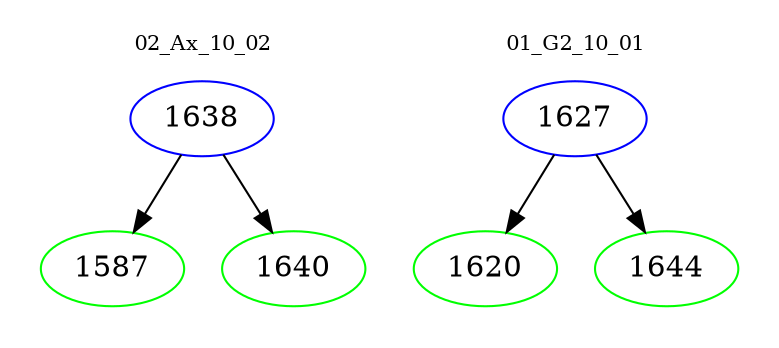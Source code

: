 digraph{
subgraph cluster_0 {
color = white
label = "02_Ax_10_02";
fontsize=10;
T0_1638 [label="1638", color="blue"]
T0_1638 -> T0_1587 [color="black"]
T0_1587 [label="1587", color="green"]
T0_1638 -> T0_1640 [color="black"]
T0_1640 [label="1640", color="green"]
}
subgraph cluster_1 {
color = white
label = "01_G2_10_01";
fontsize=10;
T1_1627 [label="1627", color="blue"]
T1_1627 -> T1_1620 [color="black"]
T1_1620 [label="1620", color="green"]
T1_1627 -> T1_1644 [color="black"]
T1_1644 [label="1644", color="green"]
}
}
